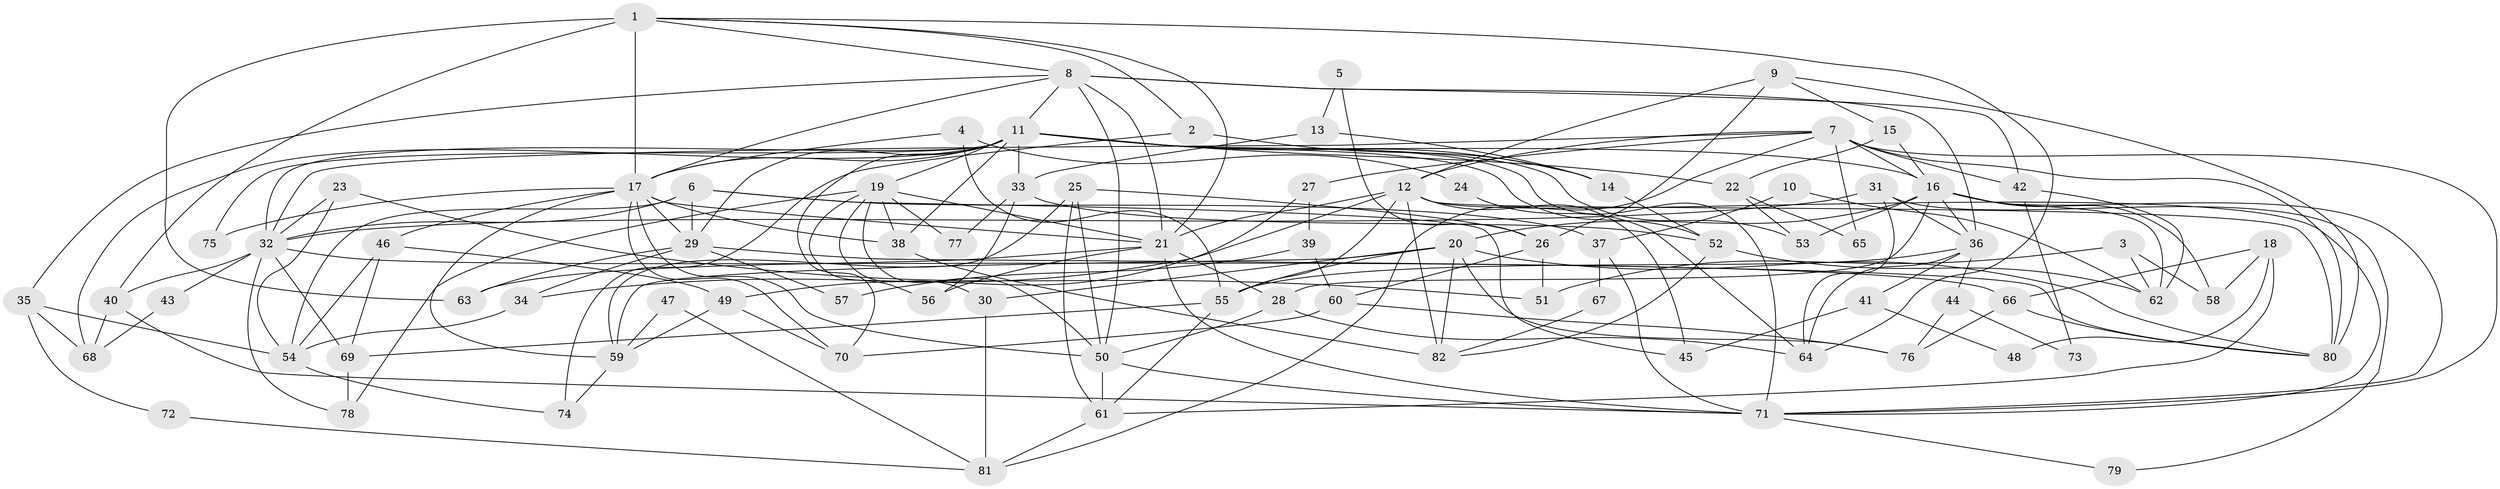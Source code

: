 // original degree distribution, {2: 0.1452991452991453, 3: 0.23931623931623933, 5: 0.20512820512820512, 4: 0.2905982905982906, 8: 0.017094017094017096, 7: 0.02564102564102564, 6: 0.06837606837606838, 9: 0.008547008547008548}
// Generated by graph-tools (version 1.1) at 2025/51/03/04/25 22:51:14]
// undirected, 82 vertices, 186 edges
graph export_dot {
  node [color=gray90,style=filled];
  1;
  2;
  3;
  4;
  5;
  6;
  7;
  8;
  9;
  10;
  11;
  12;
  13;
  14;
  15;
  16;
  17;
  18;
  19;
  20;
  21;
  22;
  23;
  24;
  25;
  26;
  27;
  28;
  29;
  30;
  31;
  32;
  33;
  34;
  35;
  36;
  37;
  38;
  39;
  40;
  41;
  42;
  43;
  44;
  45;
  46;
  47;
  48;
  49;
  50;
  51;
  52;
  53;
  54;
  55;
  56;
  57;
  58;
  59;
  60;
  61;
  62;
  63;
  64;
  65;
  66;
  67;
  68;
  69;
  70;
  71;
  72;
  73;
  74;
  75;
  76;
  77;
  78;
  79;
  80;
  81;
  82;
  1 -- 2 [weight=1.0];
  1 -- 8 [weight=1.0];
  1 -- 17 [weight=3.0];
  1 -- 21 [weight=1.0];
  1 -- 40 [weight=1.0];
  1 -- 63 [weight=1.0];
  1 -- 64 [weight=1.0];
  2 -- 14 [weight=1.0];
  2 -- 74 [weight=1.0];
  3 -- 51 [weight=1.0];
  3 -- 58 [weight=1.0];
  3 -- 62 [weight=1.0];
  4 -- 17 [weight=1.0];
  4 -- 24 [weight=1.0];
  4 -- 55 [weight=1.0];
  5 -- 13 [weight=1.0];
  5 -- 26 [weight=1.0];
  6 -- 29 [weight=1.0];
  6 -- 32 [weight=1.0];
  6 -- 37 [weight=1.0];
  6 -- 45 [weight=1.0];
  6 -- 54 [weight=1.0];
  7 -- 12 [weight=1.0];
  7 -- 16 [weight=1.0];
  7 -- 27 [weight=1.0];
  7 -- 32 [weight=1.0];
  7 -- 42 [weight=2.0];
  7 -- 65 [weight=1.0];
  7 -- 71 [weight=1.0];
  7 -- 80 [weight=1.0];
  7 -- 81 [weight=1.0];
  8 -- 11 [weight=1.0];
  8 -- 17 [weight=2.0];
  8 -- 21 [weight=1.0];
  8 -- 35 [weight=1.0];
  8 -- 36 [weight=1.0];
  8 -- 42 [weight=1.0];
  8 -- 50 [weight=2.0];
  9 -- 12 [weight=1.0];
  9 -- 15 [weight=1.0];
  9 -- 26 [weight=1.0];
  9 -- 80 [weight=1.0];
  10 -- 37 [weight=1.0];
  10 -- 62 [weight=1.0];
  11 -- 14 [weight=1.0];
  11 -- 16 [weight=1.0];
  11 -- 17 [weight=1.0];
  11 -- 19 [weight=1.0];
  11 -- 22 [weight=1.0];
  11 -- 29 [weight=1.0];
  11 -- 32 [weight=1.0];
  11 -- 33 [weight=1.0];
  11 -- 38 [weight=1.0];
  11 -- 52 [weight=1.0];
  11 -- 53 [weight=1.0];
  11 -- 68 [weight=1.0];
  11 -- 70 [weight=1.0];
  11 -- 71 [weight=1.0];
  11 -- 75 [weight=1.0];
  12 -- 21 [weight=1.0];
  12 -- 34 [weight=1.0];
  12 -- 45 [weight=1.0];
  12 -- 55 [weight=1.0];
  12 -- 71 [weight=1.0];
  12 -- 80 [weight=1.0];
  12 -- 82 [weight=1.0];
  13 -- 14 [weight=1.0];
  13 -- 33 [weight=1.0];
  14 -- 52 [weight=1.0];
  15 -- 16 [weight=1.0];
  15 -- 22 [weight=1.0];
  16 -- 20 [weight=3.0];
  16 -- 28 [weight=1.0];
  16 -- 36 [weight=1.0];
  16 -- 53 [weight=1.0];
  16 -- 58 [weight=1.0];
  16 -- 62 [weight=2.0];
  16 -- 71 [weight=1.0];
  17 -- 21 [weight=1.0];
  17 -- 29 [weight=1.0];
  17 -- 38 [weight=1.0];
  17 -- 46 [weight=1.0];
  17 -- 50 [weight=1.0];
  17 -- 59 [weight=1.0];
  17 -- 70 [weight=1.0];
  17 -- 75 [weight=1.0];
  18 -- 48 [weight=1.0];
  18 -- 58 [weight=1.0];
  18 -- 61 [weight=1.0];
  18 -- 66 [weight=1.0];
  19 -- 21 [weight=1.0];
  19 -- 30 [weight=1.0];
  19 -- 38 [weight=1.0];
  19 -- 50 [weight=1.0];
  19 -- 56 [weight=1.0];
  19 -- 77 [weight=1.0];
  19 -- 78 [weight=1.0];
  20 -- 30 [weight=1.0];
  20 -- 55 [weight=1.0];
  20 -- 59 [weight=1.0];
  20 -- 76 [weight=1.0];
  20 -- 80 [weight=1.0];
  20 -- 82 [weight=1.0];
  21 -- 28 [weight=2.0];
  21 -- 56 [weight=1.0];
  21 -- 63 [weight=1.0];
  21 -- 71 [weight=1.0];
  22 -- 53 [weight=1.0];
  22 -- 65 [weight=1.0];
  23 -- 32 [weight=1.0];
  23 -- 51 [weight=1.0];
  23 -- 54 [weight=1.0];
  24 -- 64 [weight=1.0];
  25 -- 26 [weight=1.0];
  25 -- 50 [weight=1.0];
  25 -- 59 [weight=1.0];
  25 -- 61 [weight=1.0];
  26 -- 51 [weight=1.0];
  26 -- 60 [weight=1.0];
  27 -- 39 [weight=1.0];
  27 -- 49 [weight=1.0];
  28 -- 50 [weight=1.0];
  28 -- 64 [weight=1.0];
  29 -- 34 [weight=1.0];
  29 -- 57 [weight=1.0];
  29 -- 63 [weight=1.0];
  29 -- 80 [weight=1.0];
  30 -- 81 [weight=1.0];
  31 -- 32 [weight=1.0];
  31 -- 36 [weight=1.0];
  31 -- 64 [weight=1.0];
  31 -- 79 [weight=1.0];
  32 -- 40 [weight=1.0];
  32 -- 43 [weight=1.0];
  32 -- 66 [weight=1.0];
  32 -- 69 [weight=1.0];
  32 -- 78 [weight=1.0];
  33 -- 52 [weight=1.0];
  33 -- 56 [weight=1.0];
  33 -- 77 [weight=1.0];
  34 -- 54 [weight=1.0];
  35 -- 54 [weight=1.0];
  35 -- 68 [weight=1.0];
  35 -- 72 [weight=1.0];
  36 -- 41 [weight=1.0];
  36 -- 44 [weight=1.0];
  36 -- 55 [weight=1.0];
  36 -- 64 [weight=1.0];
  37 -- 67 [weight=1.0];
  37 -- 71 [weight=1.0];
  38 -- 82 [weight=1.0];
  39 -- 57 [weight=1.0];
  39 -- 60 [weight=1.0];
  40 -- 68 [weight=1.0];
  40 -- 71 [weight=1.0];
  41 -- 45 [weight=1.0];
  41 -- 48 [weight=1.0];
  42 -- 62 [weight=1.0];
  42 -- 73 [weight=1.0];
  43 -- 68 [weight=1.0];
  44 -- 73 [weight=1.0];
  44 -- 76 [weight=1.0];
  46 -- 49 [weight=1.0];
  46 -- 54 [weight=1.0];
  46 -- 69 [weight=1.0];
  47 -- 59 [weight=1.0];
  47 -- 81 [weight=1.0];
  49 -- 59 [weight=1.0];
  49 -- 70 [weight=1.0];
  50 -- 61 [weight=1.0];
  50 -- 71 [weight=1.0];
  52 -- 62 [weight=1.0];
  52 -- 82 [weight=1.0];
  54 -- 74 [weight=1.0];
  55 -- 61 [weight=1.0];
  55 -- 69 [weight=1.0];
  59 -- 74 [weight=1.0];
  60 -- 70 [weight=1.0];
  60 -- 76 [weight=1.0];
  61 -- 81 [weight=1.0];
  66 -- 76 [weight=1.0];
  66 -- 80 [weight=1.0];
  67 -- 82 [weight=1.0];
  69 -- 78 [weight=1.0];
  71 -- 79 [weight=1.0];
  72 -- 81 [weight=1.0];
}
